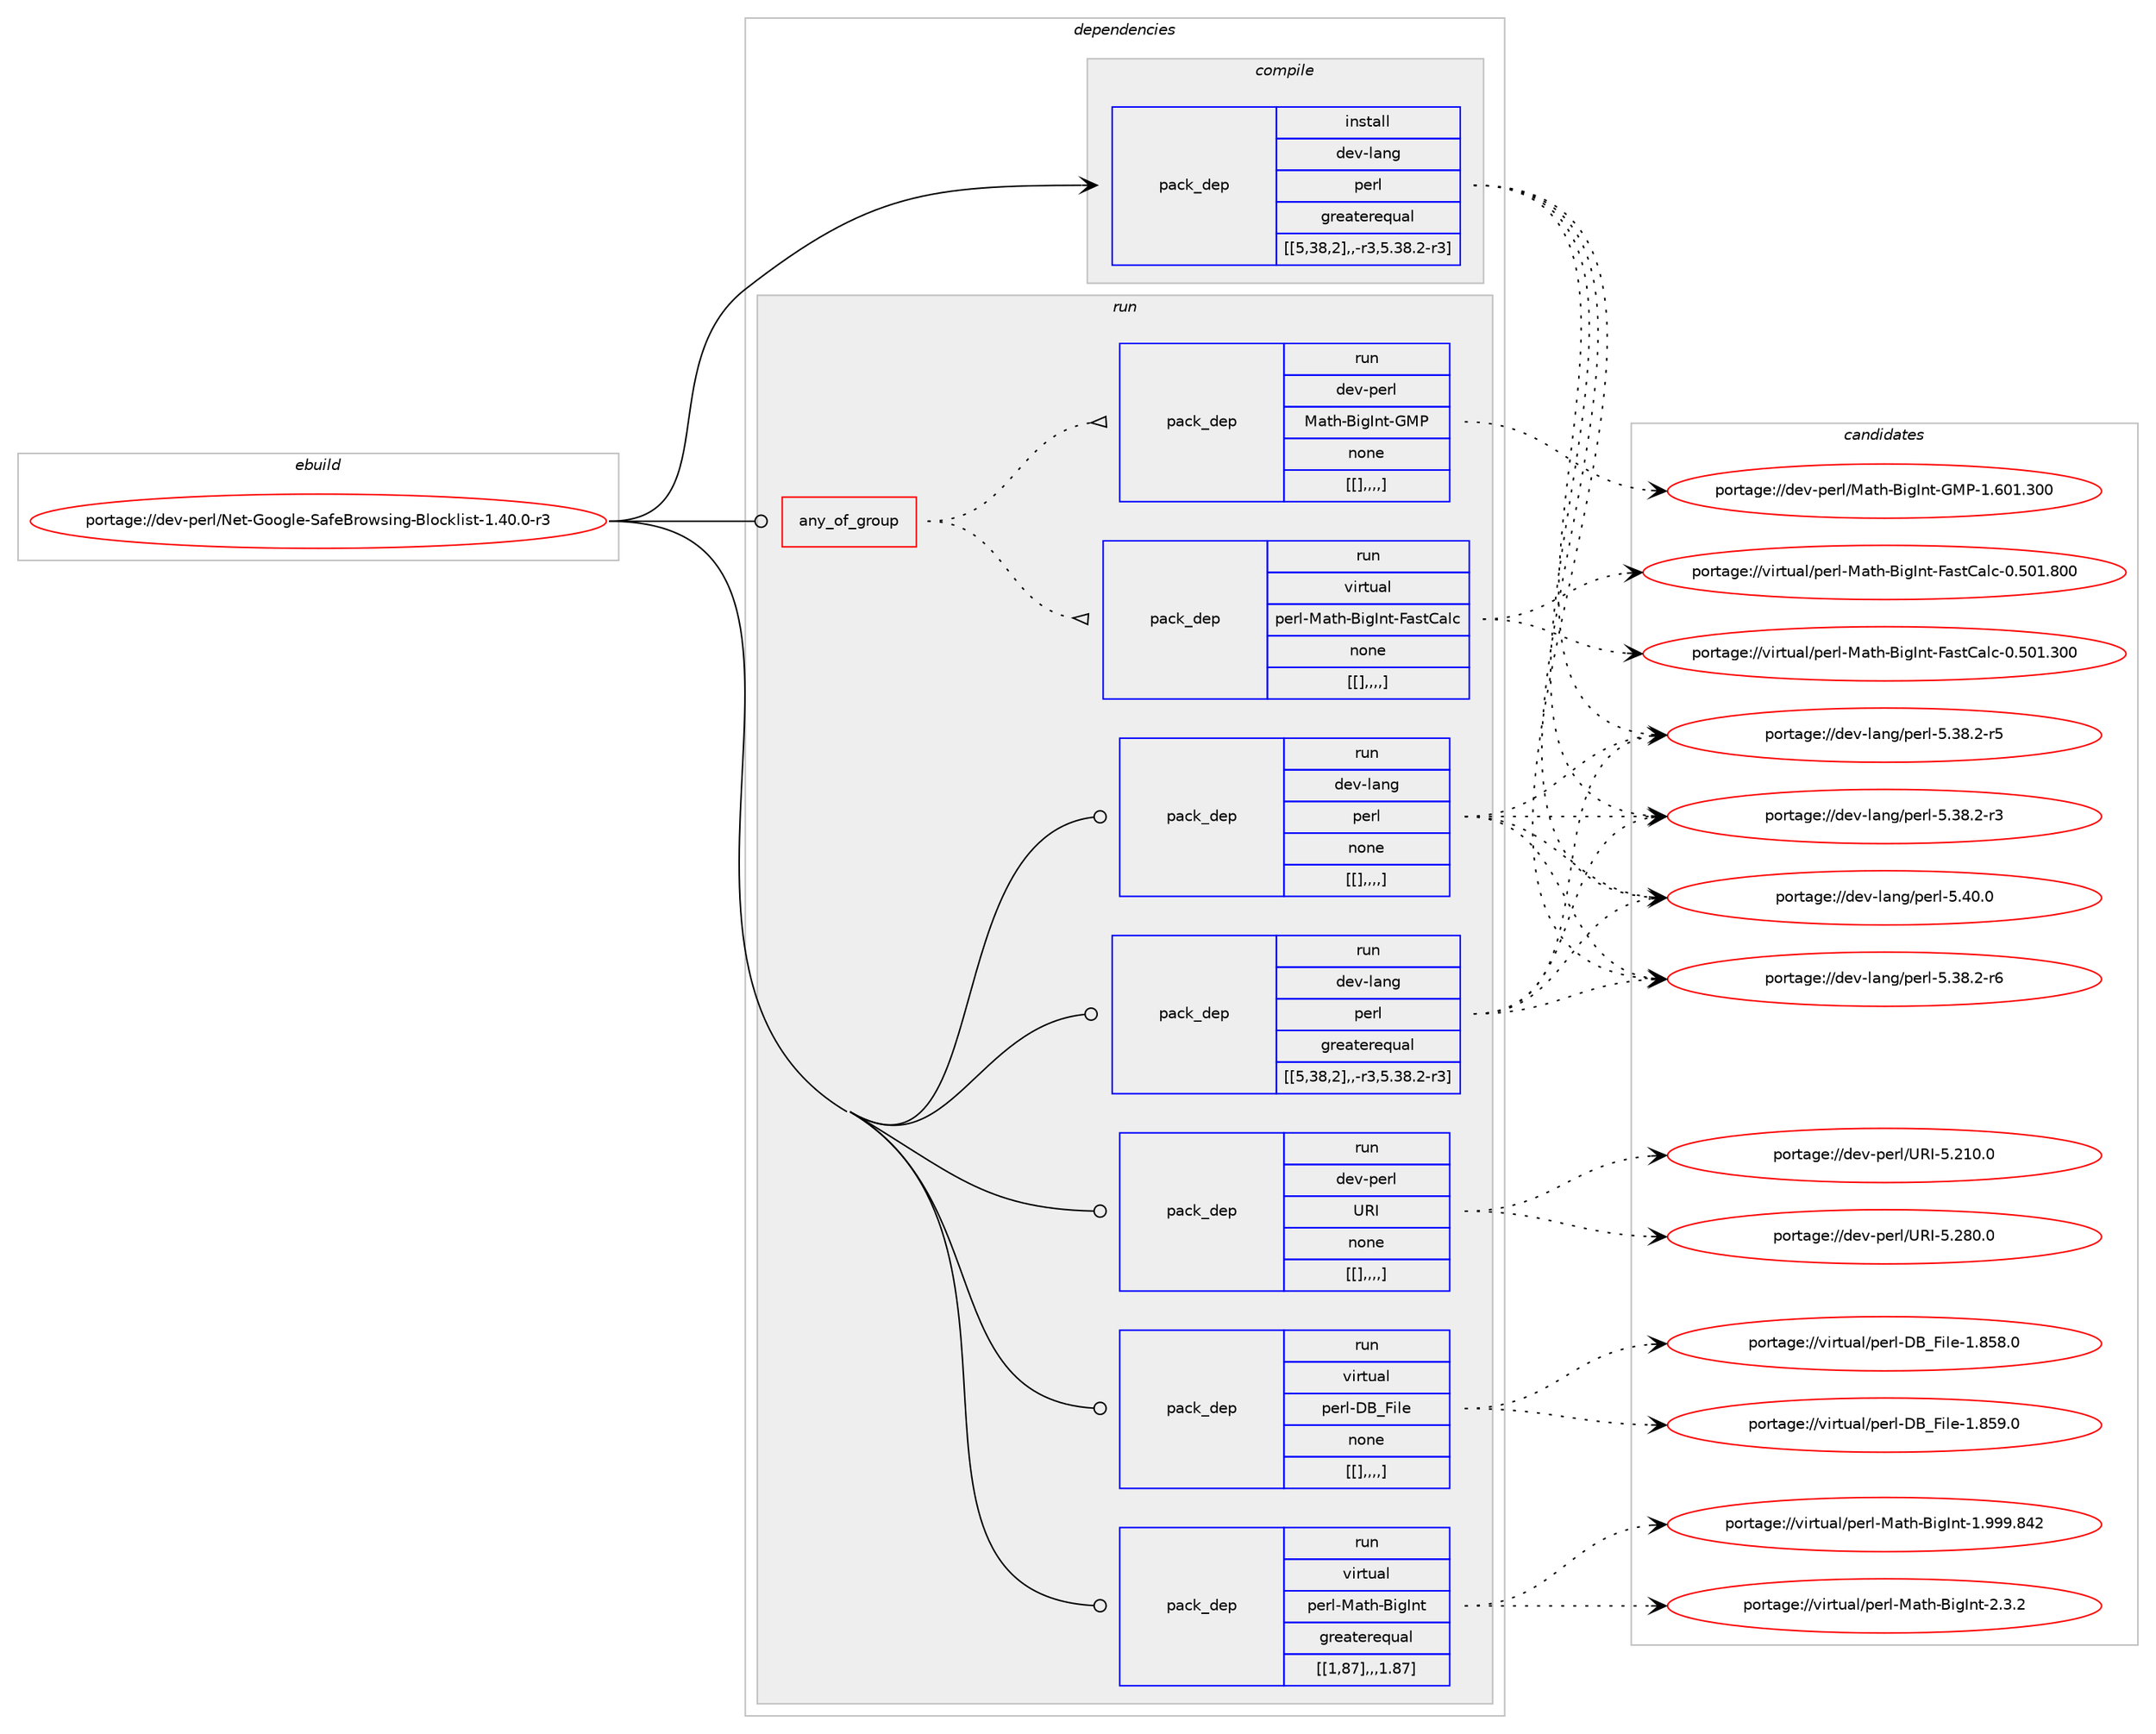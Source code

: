 digraph prolog {

# *************
# Graph options
# *************

newrank=true;
concentrate=true;
compound=true;
graph [rankdir=LR,fontname=Helvetica,fontsize=10,ranksep=1.5];#, ranksep=2.5, nodesep=0.2];
edge  [arrowhead=vee];
node  [fontname=Helvetica,fontsize=10];

# **********
# The ebuild
# **********

subgraph cluster_leftcol {
color=gray;
label=<<i>ebuild</i>>;
id [label="portage://dev-perl/Net-Google-SafeBrowsing-Blocklist-1.40.0-r3", color=red, width=4, href="../dev-perl/Net-Google-SafeBrowsing-Blocklist-1.40.0-r3.svg"];
}

# ****************
# The dependencies
# ****************

subgraph cluster_midcol {
color=gray;
label=<<i>dependencies</i>>;
subgraph cluster_compile {
fillcolor="#eeeeee";
style=filled;
label=<<i>compile</i>>;
subgraph pack103428 {
dependency135162 [label=<<TABLE BORDER="0" CELLBORDER="1" CELLSPACING="0" CELLPADDING="4" WIDTH="220"><TR><TD ROWSPAN="6" CELLPADDING="30">pack_dep</TD></TR><TR><TD WIDTH="110">install</TD></TR><TR><TD>dev-lang</TD></TR><TR><TD>perl</TD></TR><TR><TD>greaterequal</TD></TR><TR><TD>[[5,38,2],,-r3,5.38.2-r3]</TD></TR></TABLE>>, shape=none, color=blue];
}
id:e -> dependency135162:w [weight=20,style="solid",arrowhead="vee"];
}
subgraph cluster_compileandrun {
fillcolor="#eeeeee";
style=filled;
label=<<i>compile and run</i>>;
}
subgraph cluster_run {
fillcolor="#eeeeee";
style=filled;
label=<<i>run</i>>;
subgraph any1033 {
dependency135163 [label=<<TABLE BORDER="0" CELLBORDER="1" CELLSPACING="0" CELLPADDING="4"><TR><TD CELLPADDING="10">any_of_group</TD></TR></TABLE>>, shape=none, color=red];subgraph pack103429 {
dependency135164 [label=<<TABLE BORDER="0" CELLBORDER="1" CELLSPACING="0" CELLPADDING="4" WIDTH="220"><TR><TD ROWSPAN="6" CELLPADDING="30">pack_dep</TD></TR><TR><TD WIDTH="110">run</TD></TR><TR><TD>virtual</TD></TR><TR><TD>perl-Math-BigInt-FastCalc</TD></TR><TR><TD>none</TD></TR><TR><TD>[[],,,,]</TD></TR></TABLE>>, shape=none, color=blue];
}
dependency135163:e -> dependency135164:w [weight=20,style="dotted",arrowhead="oinv"];
subgraph pack103430 {
dependency135165 [label=<<TABLE BORDER="0" CELLBORDER="1" CELLSPACING="0" CELLPADDING="4" WIDTH="220"><TR><TD ROWSPAN="6" CELLPADDING="30">pack_dep</TD></TR><TR><TD WIDTH="110">run</TD></TR><TR><TD>dev-perl</TD></TR><TR><TD>Math-BigInt-GMP</TD></TR><TR><TD>none</TD></TR><TR><TD>[[],,,,]</TD></TR></TABLE>>, shape=none, color=blue];
}
dependency135163:e -> dependency135165:w [weight=20,style="dotted",arrowhead="oinv"];
}
id:e -> dependency135163:w [weight=20,style="solid",arrowhead="odot"];
subgraph pack103431 {
dependency135166 [label=<<TABLE BORDER="0" CELLBORDER="1" CELLSPACING="0" CELLPADDING="4" WIDTH="220"><TR><TD ROWSPAN="6" CELLPADDING="30">pack_dep</TD></TR><TR><TD WIDTH="110">run</TD></TR><TR><TD>dev-lang</TD></TR><TR><TD>perl</TD></TR><TR><TD>greaterequal</TD></TR><TR><TD>[[5,38,2],,-r3,5.38.2-r3]</TD></TR></TABLE>>, shape=none, color=blue];
}
id:e -> dependency135166:w [weight=20,style="solid",arrowhead="odot"];
subgraph pack103432 {
dependency135167 [label=<<TABLE BORDER="0" CELLBORDER="1" CELLSPACING="0" CELLPADDING="4" WIDTH="220"><TR><TD ROWSPAN="6" CELLPADDING="30">pack_dep</TD></TR><TR><TD WIDTH="110">run</TD></TR><TR><TD>dev-lang</TD></TR><TR><TD>perl</TD></TR><TR><TD>none</TD></TR><TR><TD>[[],,,,]</TD></TR></TABLE>>, shape=none, color=blue];
}
id:e -> dependency135167:w [weight=20,style="solid",arrowhead="odot"];
subgraph pack103433 {
dependency135168 [label=<<TABLE BORDER="0" CELLBORDER="1" CELLSPACING="0" CELLPADDING="4" WIDTH="220"><TR><TD ROWSPAN="6" CELLPADDING="30">pack_dep</TD></TR><TR><TD WIDTH="110">run</TD></TR><TR><TD>dev-perl</TD></TR><TR><TD>URI</TD></TR><TR><TD>none</TD></TR><TR><TD>[[],,,,]</TD></TR></TABLE>>, shape=none, color=blue];
}
id:e -> dependency135168:w [weight=20,style="solid",arrowhead="odot"];
subgraph pack103434 {
dependency135169 [label=<<TABLE BORDER="0" CELLBORDER="1" CELLSPACING="0" CELLPADDING="4" WIDTH="220"><TR><TD ROWSPAN="6" CELLPADDING="30">pack_dep</TD></TR><TR><TD WIDTH="110">run</TD></TR><TR><TD>virtual</TD></TR><TR><TD>perl-DB_File</TD></TR><TR><TD>none</TD></TR><TR><TD>[[],,,,]</TD></TR></TABLE>>, shape=none, color=blue];
}
id:e -> dependency135169:w [weight=20,style="solid",arrowhead="odot"];
subgraph pack103435 {
dependency135170 [label=<<TABLE BORDER="0" CELLBORDER="1" CELLSPACING="0" CELLPADDING="4" WIDTH="220"><TR><TD ROWSPAN="6" CELLPADDING="30">pack_dep</TD></TR><TR><TD WIDTH="110">run</TD></TR><TR><TD>virtual</TD></TR><TR><TD>perl-Math-BigInt</TD></TR><TR><TD>greaterequal</TD></TR><TR><TD>[[1,87],,,1.87]</TD></TR></TABLE>>, shape=none, color=blue];
}
id:e -> dependency135170:w [weight=20,style="solid",arrowhead="odot"];
}
}

# **************
# The candidates
# **************

subgraph cluster_choices {
rank=same;
color=gray;
label=<<i>candidates</i>>;

subgraph choice103428 {
color=black;
nodesep=1;
choice10010111845108971101034711210111410845534652484648 [label="portage://dev-lang/perl-5.40.0", color=red, width=4,href="../dev-lang/perl-5.40.0.svg"];
choice100101118451089711010347112101114108455346515646504511454 [label="portage://dev-lang/perl-5.38.2-r6", color=red, width=4,href="../dev-lang/perl-5.38.2-r6.svg"];
choice100101118451089711010347112101114108455346515646504511453 [label="portage://dev-lang/perl-5.38.2-r5", color=red, width=4,href="../dev-lang/perl-5.38.2-r5.svg"];
choice100101118451089711010347112101114108455346515646504511451 [label="portage://dev-lang/perl-5.38.2-r3", color=red, width=4,href="../dev-lang/perl-5.38.2-r3.svg"];
dependency135162:e -> choice10010111845108971101034711210111410845534652484648:w [style=dotted,weight="100"];
dependency135162:e -> choice100101118451089711010347112101114108455346515646504511454:w [style=dotted,weight="100"];
dependency135162:e -> choice100101118451089711010347112101114108455346515646504511453:w [style=dotted,weight="100"];
dependency135162:e -> choice100101118451089711010347112101114108455346515646504511451:w [style=dotted,weight="100"];
}
subgraph choice103429 {
color=black;
nodesep=1;
choice118105114116117971084711210111410845779711610445661051037311011645709711511667971089945484653484946564848 [label="portage://virtual/perl-Math-BigInt-FastCalc-0.501.800", color=red, width=4,href="../virtual/perl-Math-BigInt-FastCalc-0.501.800.svg"];
choice118105114116117971084711210111410845779711610445661051037311011645709711511667971089945484653484946514848 [label="portage://virtual/perl-Math-BigInt-FastCalc-0.501.300", color=red, width=4,href="../virtual/perl-Math-BigInt-FastCalc-0.501.300.svg"];
dependency135164:e -> choice118105114116117971084711210111410845779711610445661051037311011645709711511667971089945484653484946564848:w [style=dotted,weight="100"];
dependency135164:e -> choice118105114116117971084711210111410845779711610445661051037311011645709711511667971089945484653484946514848:w [style=dotted,weight="100"];
}
subgraph choice103430 {
color=black;
nodesep=1;
choice100101118451121011141084777971161044566105103731101164571778045494654484946514848 [label="portage://dev-perl/Math-BigInt-GMP-1.601.300", color=red, width=4,href="../dev-perl/Math-BigInt-GMP-1.601.300.svg"];
dependency135165:e -> choice100101118451121011141084777971161044566105103731101164571778045494654484946514848:w [style=dotted,weight="100"];
}
subgraph choice103431 {
color=black;
nodesep=1;
choice10010111845108971101034711210111410845534652484648 [label="portage://dev-lang/perl-5.40.0", color=red, width=4,href="../dev-lang/perl-5.40.0.svg"];
choice100101118451089711010347112101114108455346515646504511454 [label="portage://dev-lang/perl-5.38.2-r6", color=red, width=4,href="../dev-lang/perl-5.38.2-r6.svg"];
choice100101118451089711010347112101114108455346515646504511453 [label="portage://dev-lang/perl-5.38.2-r5", color=red, width=4,href="../dev-lang/perl-5.38.2-r5.svg"];
choice100101118451089711010347112101114108455346515646504511451 [label="portage://dev-lang/perl-5.38.2-r3", color=red, width=4,href="../dev-lang/perl-5.38.2-r3.svg"];
dependency135166:e -> choice10010111845108971101034711210111410845534652484648:w [style=dotted,weight="100"];
dependency135166:e -> choice100101118451089711010347112101114108455346515646504511454:w [style=dotted,weight="100"];
dependency135166:e -> choice100101118451089711010347112101114108455346515646504511453:w [style=dotted,weight="100"];
dependency135166:e -> choice100101118451089711010347112101114108455346515646504511451:w [style=dotted,weight="100"];
}
subgraph choice103432 {
color=black;
nodesep=1;
choice10010111845108971101034711210111410845534652484648 [label="portage://dev-lang/perl-5.40.0", color=red, width=4,href="../dev-lang/perl-5.40.0.svg"];
choice100101118451089711010347112101114108455346515646504511454 [label="portage://dev-lang/perl-5.38.2-r6", color=red, width=4,href="../dev-lang/perl-5.38.2-r6.svg"];
choice100101118451089711010347112101114108455346515646504511453 [label="portage://dev-lang/perl-5.38.2-r5", color=red, width=4,href="../dev-lang/perl-5.38.2-r5.svg"];
choice100101118451089711010347112101114108455346515646504511451 [label="portage://dev-lang/perl-5.38.2-r3", color=red, width=4,href="../dev-lang/perl-5.38.2-r3.svg"];
dependency135167:e -> choice10010111845108971101034711210111410845534652484648:w [style=dotted,weight="100"];
dependency135167:e -> choice100101118451089711010347112101114108455346515646504511454:w [style=dotted,weight="100"];
dependency135167:e -> choice100101118451089711010347112101114108455346515646504511453:w [style=dotted,weight="100"];
dependency135167:e -> choice100101118451089711010347112101114108455346515646504511451:w [style=dotted,weight="100"];
}
subgraph choice103433 {
color=black;
nodesep=1;
choice10010111845112101114108478582734553465056484648 [label="portage://dev-perl/URI-5.280.0", color=red, width=4,href="../dev-perl/URI-5.280.0.svg"];
choice10010111845112101114108478582734553465049484648 [label="portage://dev-perl/URI-5.210.0", color=red, width=4,href="../dev-perl/URI-5.210.0.svg"];
dependency135168:e -> choice10010111845112101114108478582734553465056484648:w [style=dotted,weight="100"];
dependency135168:e -> choice10010111845112101114108478582734553465049484648:w [style=dotted,weight="100"];
}
subgraph choice103434 {
color=black;
nodesep=1;
choice118105114116117971084711210111410845686695701051081014549465653574648 [label="portage://virtual/perl-DB_File-1.859.0", color=red, width=4,href="../virtual/perl-DB_File-1.859.0.svg"];
choice118105114116117971084711210111410845686695701051081014549465653564648 [label="portage://virtual/perl-DB_File-1.858.0", color=red, width=4,href="../virtual/perl-DB_File-1.858.0.svg"];
dependency135169:e -> choice118105114116117971084711210111410845686695701051081014549465653574648:w [style=dotted,weight="100"];
dependency135169:e -> choice118105114116117971084711210111410845686695701051081014549465653564648:w [style=dotted,weight="100"];
}
subgraph choice103435 {
color=black;
nodesep=1;
choice1181051141161179710847112101114108457797116104456610510373110116455046514650 [label="portage://virtual/perl-Math-BigInt-2.3.2", color=red, width=4,href="../virtual/perl-Math-BigInt-2.3.2.svg"];
choice118105114116117971084711210111410845779711610445661051037311011645494657575746565250 [label="portage://virtual/perl-Math-BigInt-1.999.842", color=red, width=4,href="../virtual/perl-Math-BigInt-1.999.842.svg"];
dependency135170:e -> choice1181051141161179710847112101114108457797116104456610510373110116455046514650:w [style=dotted,weight="100"];
dependency135170:e -> choice118105114116117971084711210111410845779711610445661051037311011645494657575746565250:w [style=dotted,weight="100"];
}
}

}
